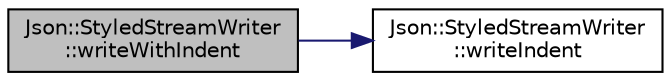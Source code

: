 digraph "Json::StyledStreamWriter::writeWithIndent"
{
 // LATEX_PDF_SIZE
  edge [fontname="Helvetica",fontsize="10",labelfontname="Helvetica",labelfontsize="10"];
  node [fontname="Helvetica",fontsize="10",shape=record];
  rankdir="LR";
  Node1 [label="Json::StyledStreamWriter\l::writeWithIndent",height=0.2,width=0.4,color="black", fillcolor="grey75", style="filled", fontcolor="black",tooltip=" "];
  Node1 -> Node2 [color="midnightblue",fontsize="10",style="solid",fontname="Helvetica"];
  Node2 [label="Json::StyledStreamWriter\l::writeIndent",height=0.2,width=0.4,color="black", fillcolor="white", style="filled",URL="$class_json_1_1_styled_stream_writer.html#a5a52fa5b406f1580a61dde3b5638e76d",tooltip=" "];
}
